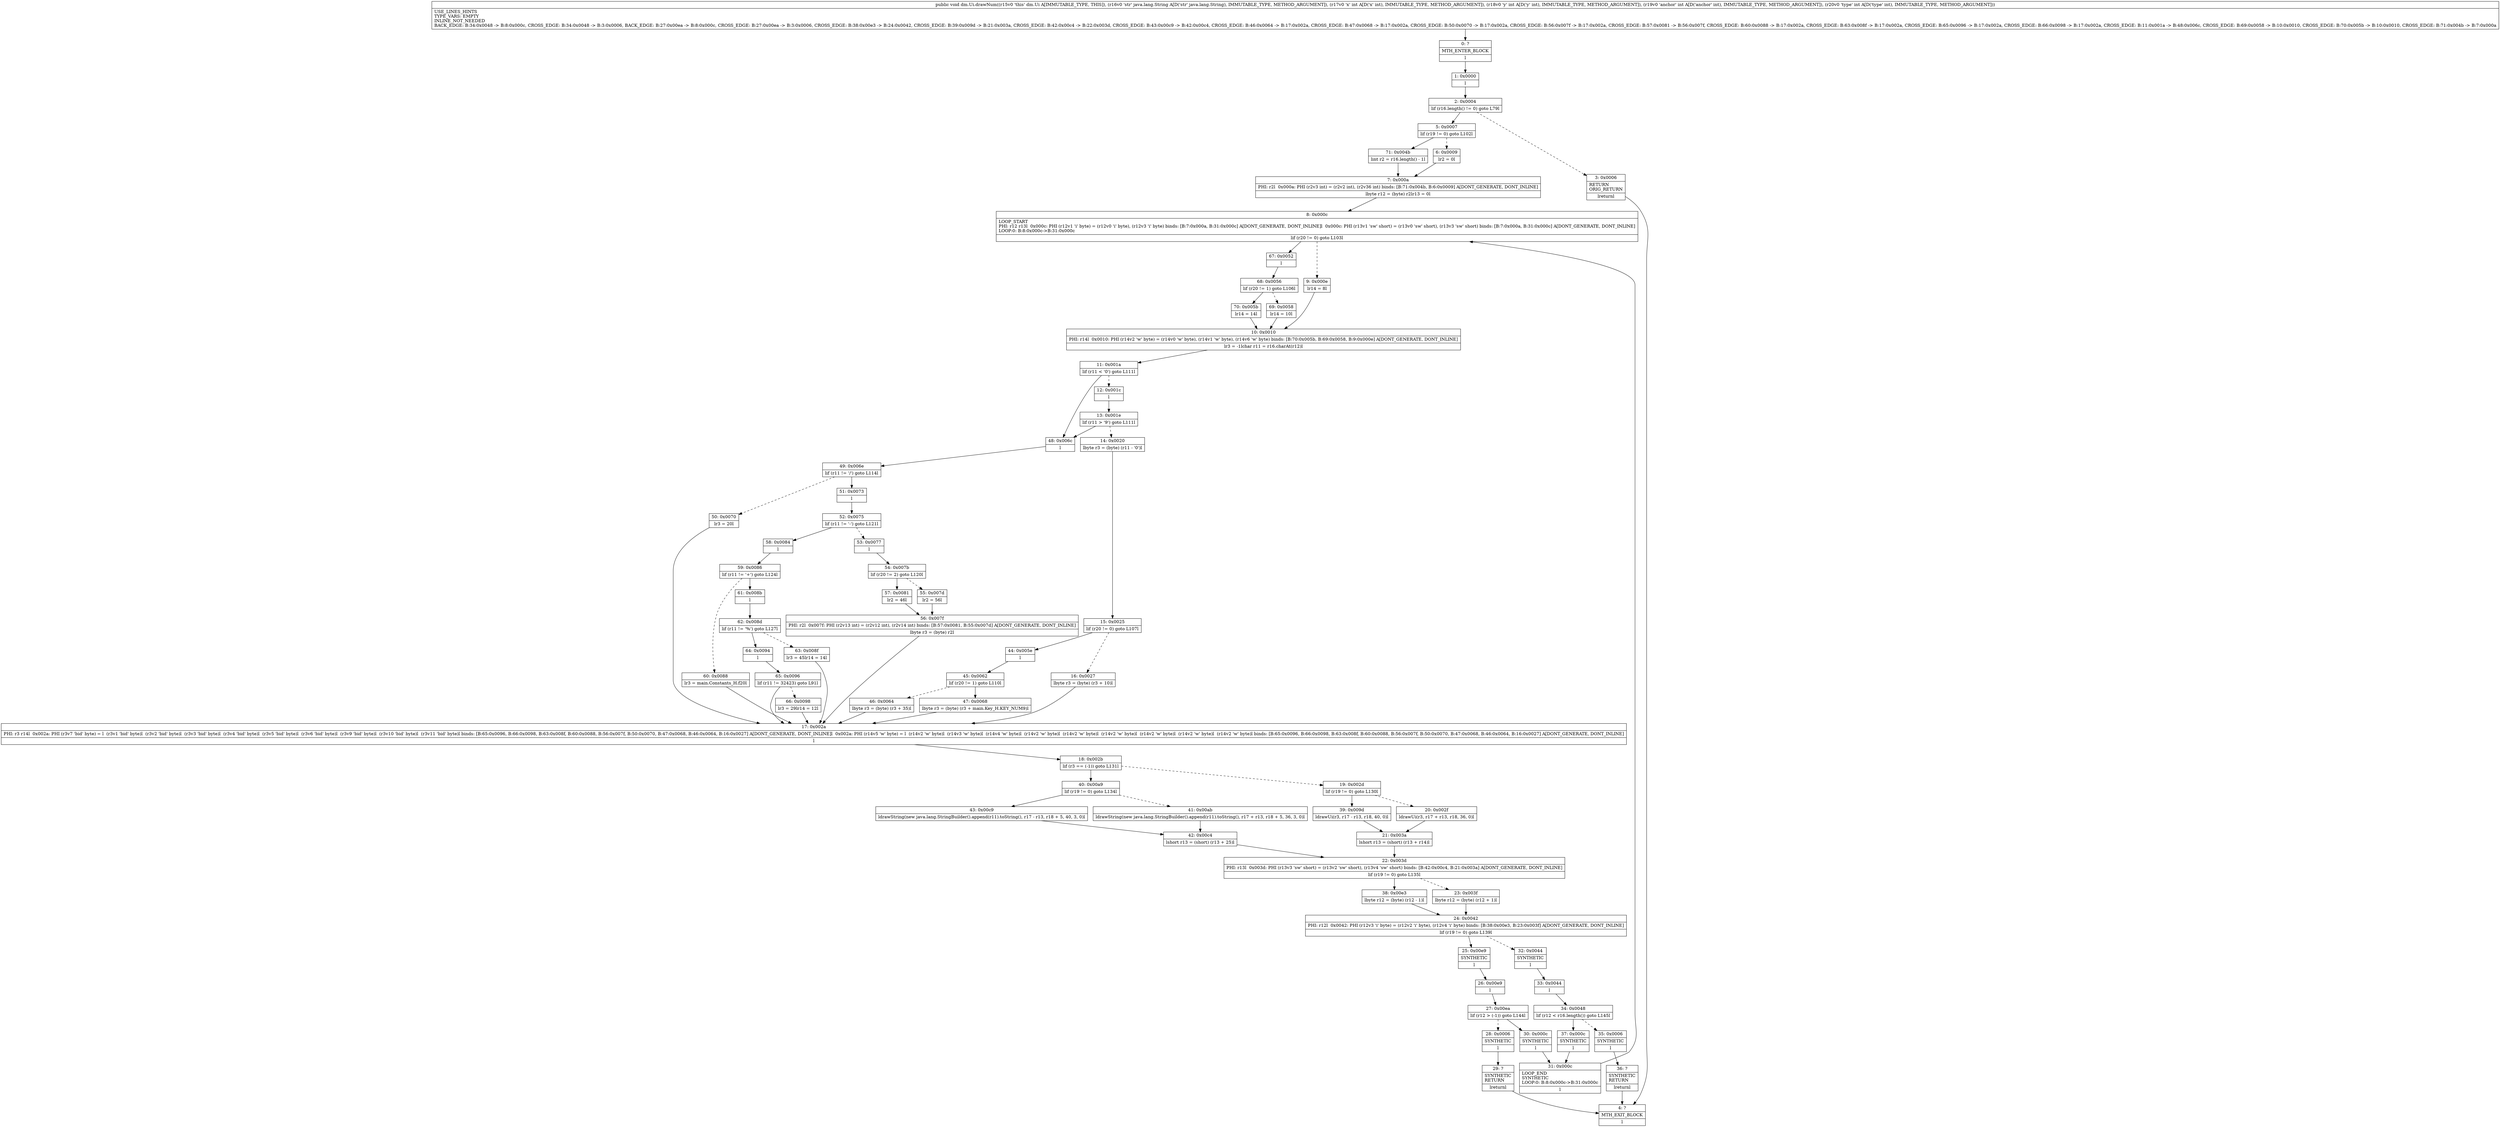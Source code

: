 digraph "CFG fordm.Ui.drawNum(Ljava\/lang\/String;IIII)V" {
Node_0 [shape=record,label="{0\:\ ?|MTH_ENTER_BLOCK\l|l}"];
Node_1 [shape=record,label="{1\:\ 0x0000|l}"];
Node_2 [shape=record,label="{2\:\ 0x0004|lif (r16.length() != 0) goto L79l}"];
Node_3 [shape=record,label="{3\:\ 0x0006|RETURN\lORIG_RETURN\l|lreturnl}"];
Node_4 [shape=record,label="{4\:\ ?|MTH_EXIT_BLOCK\l|l}"];
Node_5 [shape=record,label="{5\:\ 0x0007|lif (r19 != 0) goto L102l}"];
Node_6 [shape=record,label="{6\:\ 0x0009|lr2 = 0l}"];
Node_7 [shape=record,label="{7\:\ 0x000a|PHI: r2l  0x000a: PHI (r2v3 int) = (r2v2 int), (r2v36 int) binds: [B:71:0x004b, B:6:0x0009] A[DONT_GENERATE, DONT_INLINE]\l|lbyte r12 = (byte) r2lr13 = 0l}"];
Node_8 [shape=record,label="{8\:\ 0x000c|LOOP_START\lPHI: r12 r13l  0x000c: PHI (r12v1 'i' byte) = (r12v0 'i' byte), (r12v3 'i' byte) binds: [B:7:0x000a, B:31:0x000c] A[DONT_GENERATE, DONT_INLINE]l  0x000c: PHI (r13v1 'sw' short) = (r13v0 'sw' short), (r13v3 'sw' short) binds: [B:7:0x000a, B:31:0x000c] A[DONT_GENERATE, DONT_INLINE]\lLOOP:0: B:8:0x000c\-\>B:31:0x000c\l|lif (r20 != 0) goto L103l}"];
Node_9 [shape=record,label="{9\:\ 0x000e|lr14 = 8l}"];
Node_10 [shape=record,label="{10\:\ 0x0010|PHI: r14l  0x0010: PHI (r14v2 'w' byte) = (r14v0 'w' byte), (r14v1 'w' byte), (r14v6 'w' byte) binds: [B:70:0x005b, B:69:0x0058, B:9:0x000e] A[DONT_GENERATE, DONT_INLINE]\l|lr3 = \-1lchar r11 = r16.charAt(r12)l}"];
Node_11 [shape=record,label="{11\:\ 0x001a|lif (r11 \< '0') goto L111l}"];
Node_12 [shape=record,label="{12\:\ 0x001c|l}"];
Node_13 [shape=record,label="{13\:\ 0x001e|lif (r11 \> '9') goto L111l}"];
Node_14 [shape=record,label="{14\:\ 0x0020|lbyte r3 = (byte) (r11 \- '0')l}"];
Node_15 [shape=record,label="{15\:\ 0x0025|lif (r20 != 0) goto L107l}"];
Node_16 [shape=record,label="{16\:\ 0x0027|lbyte r3 = (byte) (r3 + 10)l}"];
Node_17 [shape=record,label="{17\:\ 0x002a|PHI: r3 r14l  0x002a: PHI (r3v7 'bid' byte) = l  (r3v1 'bid' byte)l  (r3v2 'bid' byte)l  (r3v3 'bid' byte)l  (r3v4 'bid' byte)l  (r3v5 'bid' byte)l  (r3v6 'bid' byte)l  (r3v9 'bid' byte)l  (r3v10 'bid' byte)l  (r3v11 'bid' byte)l binds: [B:65:0x0096, B:66:0x0098, B:63:0x008f, B:60:0x0088, B:56:0x007f, B:50:0x0070, B:47:0x0068, B:46:0x0064, B:16:0x0027] A[DONT_GENERATE, DONT_INLINE]l  0x002a: PHI (r14v5 'w' byte) = l  (r14v2 'w' byte)l  (r14v3 'w' byte)l  (r14v4 'w' byte)l  (r14v2 'w' byte)l  (r14v2 'w' byte)l  (r14v2 'w' byte)l  (r14v2 'w' byte)l  (r14v2 'w' byte)l  (r14v2 'w' byte)l binds: [B:65:0x0096, B:66:0x0098, B:63:0x008f, B:60:0x0088, B:56:0x007f, B:50:0x0070, B:47:0x0068, B:46:0x0064, B:16:0x0027] A[DONT_GENERATE, DONT_INLINE]\l|l}"];
Node_18 [shape=record,label="{18\:\ 0x002b|lif (r3 == (\-1)) goto L131l}"];
Node_19 [shape=record,label="{19\:\ 0x002d|lif (r19 != 0) goto L130l}"];
Node_20 [shape=record,label="{20\:\ 0x002f|ldrawUi(r3, r17 + r13, r18, 36, 0)l}"];
Node_21 [shape=record,label="{21\:\ 0x003a|lshort r13 = (short) (r13 + r14)l}"];
Node_22 [shape=record,label="{22\:\ 0x003d|PHI: r13l  0x003d: PHI (r13v3 'sw' short) = (r13v2 'sw' short), (r13v4 'sw' short) binds: [B:42:0x00c4, B:21:0x003a] A[DONT_GENERATE, DONT_INLINE]\l|lif (r19 != 0) goto L135l}"];
Node_23 [shape=record,label="{23\:\ 0x003f|lbyte r12 = (byte) (r12 + 1)l}"];
Node_24 [shape=record,label="{24\:\ 0x0042|PHI: r12l  0x0042: PHI (r12v3 'i' byte) = (r12v2 'i' byte), (r12v4 'i' byte) binds: [B:38:0x00e3, B:23:0x003f] A[DONT_GENERATE, DONT_INLINE]\l|lif (r19 != 0) goto L139l}"];
Node_25 [shape=record,label="{25\:\ 0x00e9|SYNTHETIC\l|l}"];
Node_26 [shape=record,label="{26\:\ 0x00e9|l}"];
Node_27 [shape=record,label="{27\:\ 0x00ea|lif (r12 \> (\-1)) goto L144l}"];
Node_28 [shape=record,label="{28\:\ 0x0006|SYNTHETIC\l|l}"];
Node_29 [shape=record,label="{29\:\ ?|SYNTHETIC\lRETURN\l|lreturnl}"];
Node_30 [shape=record,label="{30\:\ 0x000c|SYNTHETIC\l|l}"];
Node_31 [shape=record,label="{31\:\ 0x000c|LOOP_END\lSYNTHETIC\lLOOP:0: B:8:0x000c\-\>B:31:0x000c\l|l}"];
Node_32 [shape=record,label="{32\:\ 0x0044|SYNTHETIC\l|l}"];
Node_33 [shape=record,label="{33\:\ 0x0044|l}"];
Node_34 [shape=record,label="{34\:\ 0x0048|lif (r12 \< r16.length()) goto L145l}"];
Node_35 [shape=record,label="{35\:\ 0x0006|SYNTHETIC\l|l}"];
Node_36 [shape=record,label="{36\:\ ?|SYNTHETIC\lRETURN\l|lreturnl}"];
Node_37 [shape=record,label="{37\:\ 0x000c|SYNTHETIC\l|l}"];
Node_38 [shape=record,label="{38\:\ 0x00e3|lbyte r12 = (byte) (r12 \- 1)l}"];
Node_39 [shape=record,label="{39\:\ 0x009d|ldrawUi(r3, r17 \- r13, r18, 40, 0)l}"];
Node_40 [shape=record,label="{40\:\ 0x00a9|lif (r19 != 0) goto L134l}"];
Node_41 [shape=record,label="{41\:\ 0x00ab|ldrawString(new java.lang.StringBuilder().append(r11).toString(), r17 + r13, r18 + 5, 36, 3, 0)l}"];
Node_42 [shape=record,label="{42\:\ 0x00c4|lshort r13 = (short) (r13 + 25)l}"];
Node_43 [shape=record,label="{43\:\ 0x00c9|ldrawString(new java.lang.StringBuilder().append(r11).toString(), r17 \- r13, r18 + 5, 40, 3, 0)l}"];
Node_44 [shape=record,label="{44\:\ 0x005e|l}"];
Node_45 [shape=record,label="{45\:\ 0x0062|lif (r20 != 1) goto L110l}"];
Node_46 [shape=record,label="{46\:\ 0x0064|lbyte r3 = (byte) (r3 + 35)l}"];
Node_47 [shape=record,label="{47\:\ 0x0068|lbyte r3 = (byte) (r3 + main.Key_H.KEY_NUM9)l}"];
Node_48 [shape=record,label="{48\:\ 0x006c|l}"];
Node_49 [shape=record,label="{49\:\ 0x006e|lif (r11 != '\/') goto L114l}"];
Node_50 [shape=record,label="{50\:\ 0x0070|lr3 = 20l}"];
Node_51 [shape=record,label="{51\:\ 0x0073|l}"];
Node_52 [shape=record,label="{52\:\ 0x0075|lif (r11 != '\-') goto L121l}"];
Node_53 [shape=record,label="{53\:\ 0x0077|l}"];
Node_54 [shape=record,label="{54\:\ 0x007b|lif (r20 != 2) goto L120l}"];
Node_55 [shape=record,label="{55\:\ 0x007d|lr2 = 56l}"];
Node_56 [shape=record,label="{56\:\ 0x007f|PHI: r2l  0x007f: PHI (r2v13 int) = (r2v12 int), (r2v14 int) binds: [B:57:0x0081, B:55:0x007d] A[DONT_GENERATE, DONT_INLINE]\l|lbyte r3 = (byte) r2l}"];
Node_57 [shape=record,label="{57\:\ 0x0081|lr2 = 46l}"];
Node_58 [shape=record,label="{58\:\ 0x0084|l}"];
Node_59 [shape=record,label="{59\:\ 0x0086|lif (r11 != '+') goto L124l}"];
Node_60 [shape=record,label="{60\:\ 0x0088|lr3 = main.Constants_H.f20l}"];
Node_61 [shape=record,label="{61\:\ 0x008b|l}"];
Node_62 [shape=record,label="{62\:\ 0x008d|lif (r11 != '%') goto L127l}"];
Node_63 [shape=record,label="{63\:\ 0x008f|lr3 = 45lr14 = 14l}"];
Node_64 [shape=record,label="{64\:\ 0x0094|l}"];
Node_65 [shape=record,label="{65\:\ 0x0096|lif (r11 != 32423) goto L91l}"];
Node_66 [shape=record,label="{66\:\ 0x0098|lr3 = 29lr14 = 12l}"];
Node_67 [shape=record,label="{67\:\ 0x0052|l}"];
Node_68 [shape=record,label="{68\:\ 0x0056|lif (r20 != 1) goto L106l}"];
Node_69 [shape=record,label="{69\:\ 0x0058|lr14 = 10l}"];
Node_70 [shape=record,label="{70\:\ 0x005b|lr14 = 14l}"];
Node_71 [shape=record,label="{71\:\ 0x004b|lint r2 = r16.length() \- 1l}"];
MethodNode[shape=record,label="{public void dm.Ui.drawNum((r15v0 'this' dm.Ui A[IMMUTABLE_TYPE, THIS]), (r16v0 'str' java.lang.String A[D('str' java.lang.String), IMMUTABLE_TYPE, METHOD_ARGUMENT]), (r17v0 'x' int A[D('x' int), IMMUTABLE_TYPE, METHOD_ARGUMENT]), (r18v0 'y' int A[D('y' int), IMMUTABLE_TYPE, METHOD_ARGUMENT]), (r19v0 'anchor' int A[D('anchor' int), IMMUTABLE_TYPE, METHOD_ARGUMENT]), (r20v0 'type' int A[D('type' int), IMMUTABLE_TYPE, METHOD_ARGUMENT]))  | USE_LINES_HINTS\lTYPE_VARS: EMPTY\lINLINE_NOT_NEEDED\lBACK_EDGE: B:34:0x0048 \-\> B:8:0x000c, CROSS_EDGE: B:34:0x0048 \-\> B:3:0x0006, BACK_EDGE: B:27:0x00ea \-\> B:8:0x000c, CROSS_EDGE: B:27:0x00ea \-\> B:3:0x0006, CROSS_EDGE: B:38:0x00e3 \-\> B:24:0x0042, CROSS_EDGE: B:39:0x009d \-\> B:21:0x003a, CROSS_EDGE: B:42:0x00c4 \-\> B:22:0x003d, CROSS_EDGE: B:43:0x00c9 \-\> B:42:0x00c4, CROSS_EDGE: B:46:0x0064 \-\> B:17:0x002a, CROSS_EDGE: B:47:0x0068 \-\> B:17:0x002a, CROSS_EDGE: B:50:0x0070 \-\> B:17:0x002a, CROSS_EDGE: B:56:0x007f \-\> B:17:0x002a, CROSS_EDGE: B:57:0x0081 \-\> B:56:0x007f, CROSS_EDGE: B:60:0x0088 \-\> B:17:0x002a, CROSS_EDGE: B:63:0x008f \-\> B:17:0x002a, CROSS_EDGE: B:65:0x0096 \-\> B:17:0x002a, CROSS_EDGE: B:66:0x0098 \-\> B:17:0x002a, CROSS_EDGE: B:11:0x001a \-\> B:48:0x006c, CROSS_EDGE: B:69:0x0058 \-\> B:10:0x0010, CROSS_EDGE: B:70:0x005b \-\> B:10:0x0010, CROSS_EDGE: B:71:0x004b \-\> B:7:0x000a\l}"];
MethodNode -> Node_0;
Node_0 -> Node_1;
Node_1 -> Node_2;
Node_2 -> Node_3[style=dashed];
Node_2 -> Node_5;
Node_3 -> Node_4;
Node_5 -> Node_6[style=dashed];
Node_5 -> Node_71;
Node_6 -> Node_7;
Node_7 -> Node_8;
Node_8 -> Node_9[style=dashed];
Node_8 -> Node_67;
Node_9 -> Node_10;
Node_10 -> Node_11;
Node_11 -> Node_12[style=dashed];
Node_11 -> Node_48;
Node_12 -> Node_13;
Node_13 -> Node_14[style=dashed];
Node_13 -> Node_48;
Node_14 -> Node_15;
Node_15 -> Node_16[style=dashed];
Node_15 -> Node_44;
Node_16 -> Node_17;
Node_17 -> Node_18;
Node_18 -> Node_19[style=dashed];
Node_18 -> Node_40;
Node_19 -> Node_20[style=dashed];
Node_19 -> Node_39;
Node_20 -> Node_21;
Node_21 -> Node_22;
Node_22 -> Node_23[style=dashed];
Node_22 -> Node_38;
Node_23 -> Node_24;
Node_24 -> Node_25;
Node_24 -> Node_32[style=dashed];
Node_25 -> Node_26;
Node_26 -> Node_27;
Node_27 -> Node_28[style=dashed];
Node_27 -> Node_30;
Node_28 -> Node_29;
Node_29 -> Node_4;
Node_30 -> Node_31;
Node_31 -> Node_8;
Node_32 -> Node_33;
Node_33 -> Node_34;
Node_34 -> Node_35[style=dashed];
Node_34 -> Node_37;
Node_35 -> Node_36;
Node_36 -> Node_4;
Node_37 -> Node_31;
Node_38 -> Node_24;
Node_39 -> Node_21;
Node_40 -> Node_41[style=dashed];
Node_40 -> Node_43;
Node_41 -> Node_42;
Node_42 -> Node_22;
Node_43 -> Node_42;
Node_44 -> Node_45;
Node_45 -> Node_46[style=dashed];
Node_45 -> Node_47;
Node_46 -> Node_17;
Node_47 -> Node_17;
Node_48 -> Node_49;
Node_49 -> Node_50[style=dashed];
Node_49 -> Node_51;
Node_50 -> Node_17;
Node_51 -> Node_52;
Node_52 -> Node_53[style=dashed];
Node_52 -> Node_58;
Node_53 -> Node_54;
Node_54 -> Node_55[style=dashed];
Node_54 -> Node_57;
Node_55 -> Node_56;
Node_56 -> Node_17;
Node_57 -> Node_56;
Node_58 -> Node_59;
Node_59 -> Node_60[style=dashed];
Node_59 -> Node_61;
Node_60 -> Node_17;
Node_61 -> Node_62;
Node_62 -> Node_63[style=dashed];
Node_62 -> Node_64;
Node_63 -> Node_17;
Node_64 -> Node_65;
Node_65 -> Node_17;
Node_65 -> Node_66[style=dashed];
Node_66 -> Node_17;
Node_67 -> Node_68;
Node_68 -> Node_69[style=dashed];
Node_68 -> Node_70;
Node_69 -> Node_10;
Node_70 -> Node_10;
Node_71 -> Node_7;
}

